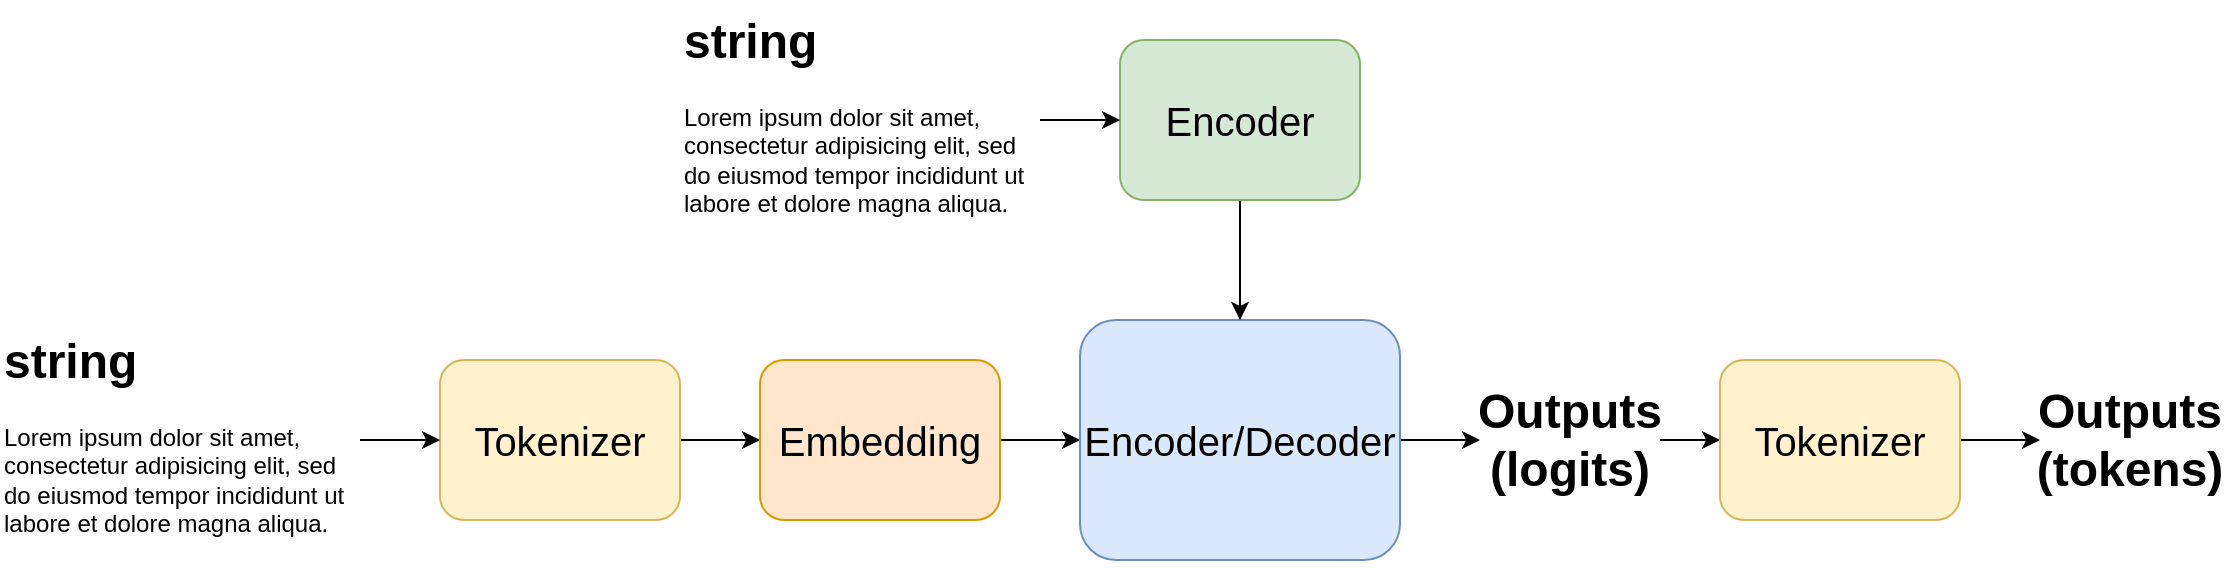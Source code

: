 <mxfile version="24.1.0" type="device">
  <diagram name="Page-1" id="o65vilw3Pug-pLH16Nbn">
    <mxGraphModel dx="2924" dy="1196" grid="1" gridSize="10" guides="1" tooltips="1" connect="1" arrows="1" fold="1" page="1" pageScale="1" pageWidth="850" pageHeight="1100" math="0" shadow="0">
      <root>
        <mxCell id="0" />
        <mxCell id="1" parent="0" />
        <mxCell id="j6p3N45GGgkrDa7yRjfB-12" style="edgeStyle=orthogonalEdgeStyle;rounded=0;orthogonalLoop=1;jettySize=auto;html=1;entryX=0;entryY=0.5;entryDx=0;entryDy=0;" parent="1" source="j6p3N45GGgkrDa7yRjfB-2" target="j6p3N45GGgkrDa7yRjfB-3" edge="1">
          <mxGeometry relative="1" as="geometry" />
        </mxCell>
        <mxCell id="j6p3N45GGgkrDa7yRjfB-2" value="&lt;font style=&quot;font-size: 20px;&quot;&gt;Tokenizer&lt;/font&gt;" style="rounded=1;whiteSpace=wrap;html=1;fillColor=#fff2cc;strokeColor=#d6b656;" parent="1" vertex="1">
          <mxGeometry x="120" y="240" width="120" height="80" as="geometry" />
        </mxCell>
        <mxCell id="j6p3N45GGgkrDa7yRjfB-13" style="edgeStyle=orthogonalEdgeStyle;rounded=0;orthogonalLoop=1;jettySize=auto;html=1;" parent="1" source="j6p3N45GGgkrDa7yRjfB-3" target="j6p3N45GGgkrDa7yRjfB-4" edge="1">
          <mxGeometry relative="1" as="geometry" />
        </mxCell>
        <mxCell id="j6p3N45GGgkrDa7yRjfB-3" value="&lt;font style=&quot;font-size: 20px;&quot;&gt;Embedding&lt;/font&gt;" style="rounded=1;whiteSpace=wrap;html=1;fillColor=#ffe6cc;strokeColor=#d79b00;" parent="1" vertex="1">
          <mxGeometry x="280" y="240" width="120" height="80" as="geometry" />
        </mxCell>
        <mxCell id="j6p3N45GGgkrDa7yRjfB-19" style="edgeStyle=orthogonalEdgeStyle;rounded=0;orthogonalLoop=1;jettySize=auto;html=1;entryX=0;entryY=0.5;entryDx=0;entryDy=0;" parent="1" source="j6p3N45GGgkrDa7yRjfB-4" target="j6p3N45GGgkrDa7yRjfB-17" edge="1">
          <mxGeometry relative="1" as="geometry" />
        </mxCell>
        <mxCell id="j6p3N45GGgkrDa7yRjfB-4" value="&lt;font style=&quot;font-size: 20px;&quot;&gt;Encoder/Decoder&lt;/font&gt;" style="rounded=1;whiteSpace=wrap;html=1;fillColor=#dae8fc;strokeColor=#6c8ebf;" parent="1" vertex="1">
          <mxGeometry x="440" y="220" width="160" height="120" as="geometry" />
        </mxCell>
        <mxCell id="j6p3N45GGgkrDa7yRjfB-16" style="edgeStyle=orthogonalEdgeStyle;rounded=0;orthogonalLoop=1;jettySize=auto;html=1;" parent="1" source="j6p3N45GGgkrDa7yRjfB-5" target="j6p3N45GGgkrDa7yRjfB-4" edge="1">
          <mxGeometry relative="1" as="geometry" />
        </mxCell>
        <mxCell id="j6p3N45GGgkrDa7yRjfB-5" value="&lt;font style=&quot;font-size: 20px;&quot;&gt;Encoder&lt;/font&gt;" style="rounded=1;whiteSpace=wrap;html=1;fillColor=#d5e8d4;strokeColor=#82b366;" parent="1" vertex="1">
          <mxGeometry x="460" y="80" width="120" height="80" as="geometry" />
        </mxCell>
        <mxCell id="j6p3N45GGgkrDa7yRjfB-11" style="edgeStyle=orthogonalEdgeStyle;rounded=0;orthogonalLoop=1;jettySize=auto;html=1;entryX=0;entryY=0.5;entryDx=0;entryDy=0;" parent="1" source="j6p3N45GGgkrDa7yRjfB-6" target="j6p3N45GGgkrDa7yRjfB-2" edge="1">
          <mxGeometry relative="1" as="geometry" />
        </mxCell>
        <mxCell id="j6p3N45GGgkrDa7yRjfB-6" value="&lt;h1 style=&quot;margin-top: 0px;&quot;&gt;string&lt;/h1&gt;&lt;p&gt;Lorem ipsum dolor sit amet, consectetur adipisicing elit, sed do eiusmod tempor incididunt ut labore et dolore magna aliqua.&lt;/p&gt;" style="text;html=1;whiteSpace=wrap;overflow=hidden;rounded=0;" parent="1" vertex="1">
          <mxGeometry x="-100" y="220" width="180" height="120" as="geometry" />
        </mxCell>
        <mxCell id="j6p3N45GGgkrDa7yRjfB-15" style="edgeStyle=orthogonalEdgeStyle;rounded=0;orthogonalLoop=1;jettySize=auto;html=1;entryX=0;entryY=0.5;entryDx=0;entryDy=0;" parent="1" source="j6p3N45GGgkrDa7yRjfB-10" target="j6p3N45GGgkrDa7yRjfB-5" edge="1">
          <mxGeometry relative="1" as="geometry" />
        </mxCell>
        <mxCell id="j6p3N45GGgkrDa7yRjfB-10" value="&lt;h1 style=&quot;margin-top: 0px;&quot;&gt;string&lt;/h1&gt;&lt;p&gt;Lorem ipsum dolor sit amet, consectetur adipisicing elit, sed do eiusmod tempor incididunt ut labore et dolore magna aliqua.&lt;/p&gt;" style="text;html=1;whiteSpace=wrap;overflow=hidden;rounded=0;" parent="1" vertex="1">
          <mxGeometry x="240" y="60" width="180" height="120" as="geometry" />
        </mxCell>
        <mxCell id="P9DelX1TIiJfCBBLpGAA-5" value="" style="edgeStyle=orthogonalEdgeStyle;rounded=0;orthogonalLoop=1;jettySize=auto;html=1;" parent="1" source="j6p3N45GGgkrDa7yRjfB-17" target="P9DelX1TIiJfCBBLpGAA-3" edge="1">
          <mxGeometry relative="1" as="geometry" />
        </mxCell>
        <mxCell id="j6p3N45GGgkrDa7yRjfB-17" value="&lt;b&gt;&lt;font style=&quot;font-size: 24px;&quot;&gt;Outputs&lt;br&gt;&lt;/font&gt;&lt;/b&gt;&lt;div&gt;&lt;b&gt;&lt;font style=&quot;font-size: 24px;&quot;&gt;(logits)&lt;/font&gt;&lt;/b&gt;&lt;/div&gt;" style="text;html=1;align=center;verticalAlign=middle;whiteSpace=wrap;rounded=0;" parent="1" vertex="1">
          <mxGeometry x="640" y="260" width="90" height="40" as="geometry" />
        </mxCell>
        <mxCell id="P9DelX1TIiJfCBBLpGAA-2" value="" style="edgeStyle=orthogonalEdgeStyle;rounded=0;orthogonalLoop=1;jettySize=auto;html=1;entryX=0;entryY=0.5;entryDx=0;entryDy=0;" parent="1" source="P9DelX1TIiJfCBBLpGAA-3" target="GBm3YbGNNbbOSWR1gSE9-1" edge="1">
          <mxGeometry relative="1" as="geometry">
            <mxPoint x="910" y="370" as="targetPoint" />
          </mxGeometry>
        </mxCell>
        <mxCell id="P9DelX1TIiJfCBBLpGAA-3" value="&lt;font style=&quot;font-size: 20px;&quot;&gt;Tokenizer&lt;/font&gt;" style="rounded=1;whiteSpace=wrap;html=1;fillColor=#fff2cc;strokeColor=#d6b656;" parent="1" vertex="1">
          <mxGeometry x="760" y="240" width="120" height="80" as="geometry" />
        </mxCell>
        <mxCell id="GBm3YbGNNbbOSWR1gSE9-1" value="&lt;b&gt;&lt;font style=&quot;font-size: 24px;&quot;&gt;Outputs&lt;br&gt;&lt;/font&gt;&lt;/b&gt;&lt;div&gt;&lt;b&gt;&lt;font style=&quot;font-size: 24px;&quot;&gt;(tokens)&lt;/font&gt;&lt;/b&gt;&lt;/div&gt;" style="text;html=1;align=center;verticalAlign=middle;whiteSpace=wrap;rounded=0;" vertex="1" parent="1">
          <mxGeometry x="920" y="260" width="90" height="40" as="geometry" />
        </mxCell>
      </root>
    </mxGraphModel>
  </diagram>
</mxfile>
